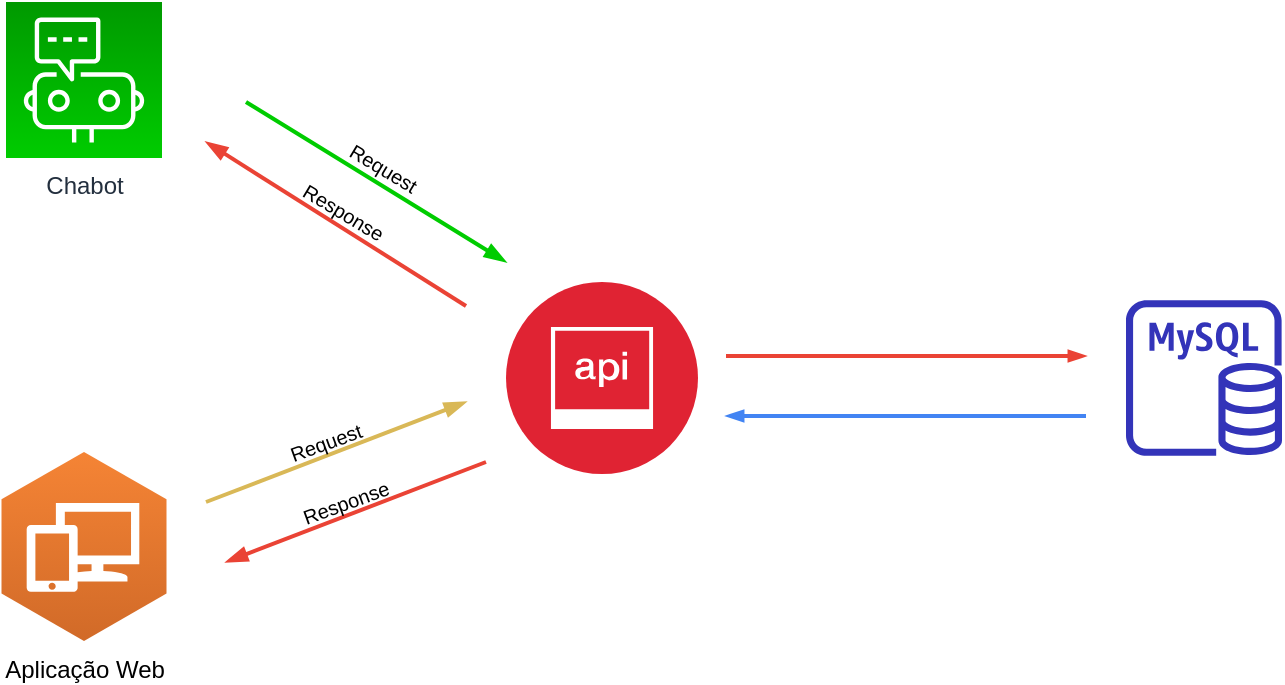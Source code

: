 <mxfile version="15.5.8" type="google"><diagram id="1ehMzeApYga_drPMdjSW" name="Page-1"><mxGraphModel dx="868" dy="485" grid="1" gridSize="10" guides="1" tooltips="1" connect="1" arrows="1" fold="1" page="1" pageScale="1" pageWidth="827" pageHeight="1169" math="0" shadow="0"><root><mxCell id="0"/><mxCell id="1" parent="0"/><mxCell id="xK-9qQu7QM3eVwj8erAK-2" value="" style="outlineConnect=0;fontColor=#232F3E;gradientColor=none;fillColor=#3334B9;strokeColor=none;dashed=0;verticalLabelPosition=bottom;verticalAlign=top;align=center;html=1;fontSize=12;fontStyle=0;aspect=fixed;pointerEvents=1;shape=mxgraph.aws4.rds_mysql_instance;" parent="1" vertex="1"><mxGeometry x="670" y="509" width="78" height="78" as="geometry"/></mxCell><mxCell id="xK-9qQu7QM3eVwj8erAK-7" value="" style="aspect=fixed;perimeter=ellipsePerimeter;html=1;align=center;shadow=0;dashed=0;fontColor=#4277BB;labelBackgroundColor=#ffffff;fontSize=12;spacingTop=3;image;image=img/lib/ibm/security/api_security.svg;" parent="1" vertex="1"><mxGeometry x="360" y="500" width="96" height="96" as="geometry"/></mxCell><mxCell id="xK-9qQu7QM3eVwj8erAK-14" value="" style="edgeStyle=orthogonalEdgeStyle;fontSize=12;html=1;endArrow=blockThin;endFill=1;rounded=0;strokeWidth=2;endSize=4;startSize=4;dashed=0;strokeColor=#EA4335;" parent="1" edge="1"><mxGeometry width="100" relative="1" as="geometry"><mxPoint x="470" y="537" as="sourcePoint"/><mxPoint x="650" y="537" as="targetPoint"/></mxGeometry></mxCell><mxCell id="xK-9qQu7QM3eVwj8erAK-15" value="" style="edgeStyle=orthogonalEdgeStyle;fontSize=12;html=1;endArrow=none;endFill=0;rounded=0;strokeWidth=2;endSize=4;startSize=4;dashed=0;strokeColor=#4284F3;startArrow=blockThin;startFill=1;" parent="1" edge="1"><mxGeometry width="100" relative="1" as="geometry"><mxPoint x="470" y="567" as="sourcePoint"/><mxPoint x="650" y="567" as="targetPoint"/></mxGeometry></mxCell><mxCell id="xK-9qQu7QM3eVwj8erAK-16" value="Chabot" style="points=[[0,0,0],[0.25,0,0],[0.5,0,0],[0.75,0,0],[1,0,0],[0,1,0],[0.25,1,0],[0.5,1,0],[0.75,1,0],[1,1,0],[0,0.25,0],[0,0.5,0],[0,0.75,0],[1,0.25,0],[1,0.5,0],[1,0.75,0]];points=[[0,0,0],[0.25,0,0],[0.5,0,0],[0.75,0,0],[1,0,0],[0,1,0],[0.25,1,0],[0.5,1,0],[0.75,1,0],[1,1,0],[0,0.25,0],[0,0.5,0],[0,0.75,0],[1,0.25,0],[1,0.5,0],[1,0.75,0]];outlineConnect=0;fontColor=#232F3E;gradientDirection=north;strokeColor=#ffffff;dashed=0;verticalLabelPosition=bottom;verticalAlign=top;align=center;html=1;fontSize=12;fontStyle=0;aspect=fixed;shape=mxgraph.aws4.resourceIcon;resIcon=mxgraph.aws4.chatbot;fillColor=#00CC00;gradientColor=#009900;" parent="1" vertex="1"><mxGeometry x="110" y="360" width="78" height="78" as="geometry"/></mxCell><mxCell id="xK-9qQu7QM3eVwj8erAK-23" value="" style="endArrow=blockThin;html=1;endFill=1;strokeWidth=2;strokeColor=#EA4335;rounded=0;" parent="1" edge="1"><mxGeometry width="50" height="50" relative="1" as="geometry"><mxPoint x="340" y="512" as="sourcePoint"/><mxPoint x="210" y="430" as="targetPoint"/></mxGeometry></mxCell><mxCell id="xK-9qQu7QM3eVwj8erAK-24" value="" style="endArrow=none;html=1;endFill=0;startArrow=blockThin;startFill=1;strokeWidth=2;rounded=0;strokeColor=#D9B857;" parent="1" edge="1"><mxGeometry width="50" height="50" relative="1" as="geometry"><mxPoint x="340" y="560" as="sourcePoint"/><mxPoint x="210" y="610" as="targetPoint"/></mxGeometry></mxCell><mxCell id="xK-9qQu7QM3eVwj8erAK-25" value="" style="endArrow=blockThin;html=1;endFill=1;strokeWidth=2;strokeColor=#EA4335;rounded=0;" parent="1" edge="1"><mxGeometry width="50" height="50" relative="1" as="geometry"><mxPoint x="350" y="590" as="sourcePoint"/><mxPoint x="220" y="640" as="targetPoint"/></mxGeometry></mxCell><mxCell id="xK-9qQu7QM3eVwj8erAK-26" value="" style="endArrow=none;html=1;endFill=0;startArrow=blockThin;startFill=1;strokeWidth=2;rounded=0;strokeColor=#00CC00;" parent="1" edge="1"><mxGeometry width="50" height="50" relative="1" as="geometry"><mxPoint x="360" y="490" as="sourcePoint"/><mxPoint x="230" y="410" as="targetPoint"/></mxGeometry></mxCell><mxCell id="xK-9qQu7QM3eVwj8erAK-28" value="Request" style="text;html=1;strokeColor=none;fillColor=none;align=center;verticalAlign=middle;whiteSpace=wrap;rounded=0;rotation=-20;fontSize=10;" parent="1" vertex="1"><mxGeometry x="230" y="570" width="80" height="20" as="geometry"/></mxCell><mxCell id="xK-9qQu7QM3eVwj8erAK-30" value="Response" style="text;html=1;strokeColor=none;fillColor=none;align=center;verticalAlign=middle;whiteSpace=wrap;rounded=0;rotation=-20;fontSize=10;" parent="1" vertex="1"><mxGeometry x="250" y="600" width="60" height="20" as="geometry"/></mxCell><mxCell id="xK-9qQu7QM3eVwj8erAK-35" value="Request" style="text;html=1;strokeColor=none;fillColor=none;align=center;verticalAlign=middle;whiteSpace=wrap;rounded=0;rotation=31;fontSize=10;" parent="1" vertex="1"><mxGeometry x="259" y="433" width="80" height="20" as="geometry"/></mxCell><mxCell id="xK-9qQu7QM3eVwj8erAK-36" value="Response" style="text;html=1;strokeColor=none;fillColor=none;align=center;verticalAlign=middle;whiteSpace=wrap;rounded=0;rotation=31;fontSize=10;" parent="1" vertex="1"><mxGeometry x="249" y="455" width="60" height="20" as="geometry"/></mxCell><mxCell id="xK-9qQu7QM3eVwj8erAK-41" value="&lt;font style=&quot;font-size: 12px&quot;&gt;Aplicação Web&lt;/font&gt;" style="outlineConnect=0;dashed=0;verticalLabelPosition=bottom;verticalAlign=top;align=center;html=1;shape=mxgraph.aws3.workspaces;fillColor=#D16A28;gradientColor=#F58435;gradientDirection=north;fontSize=10;" parent="1" vertex="1"><mxGeometry x="107.75" y="585" width="82.5" height="94.5" as="geometry"/></mxCell></root></mxGraphModel></diagram></mxfile>